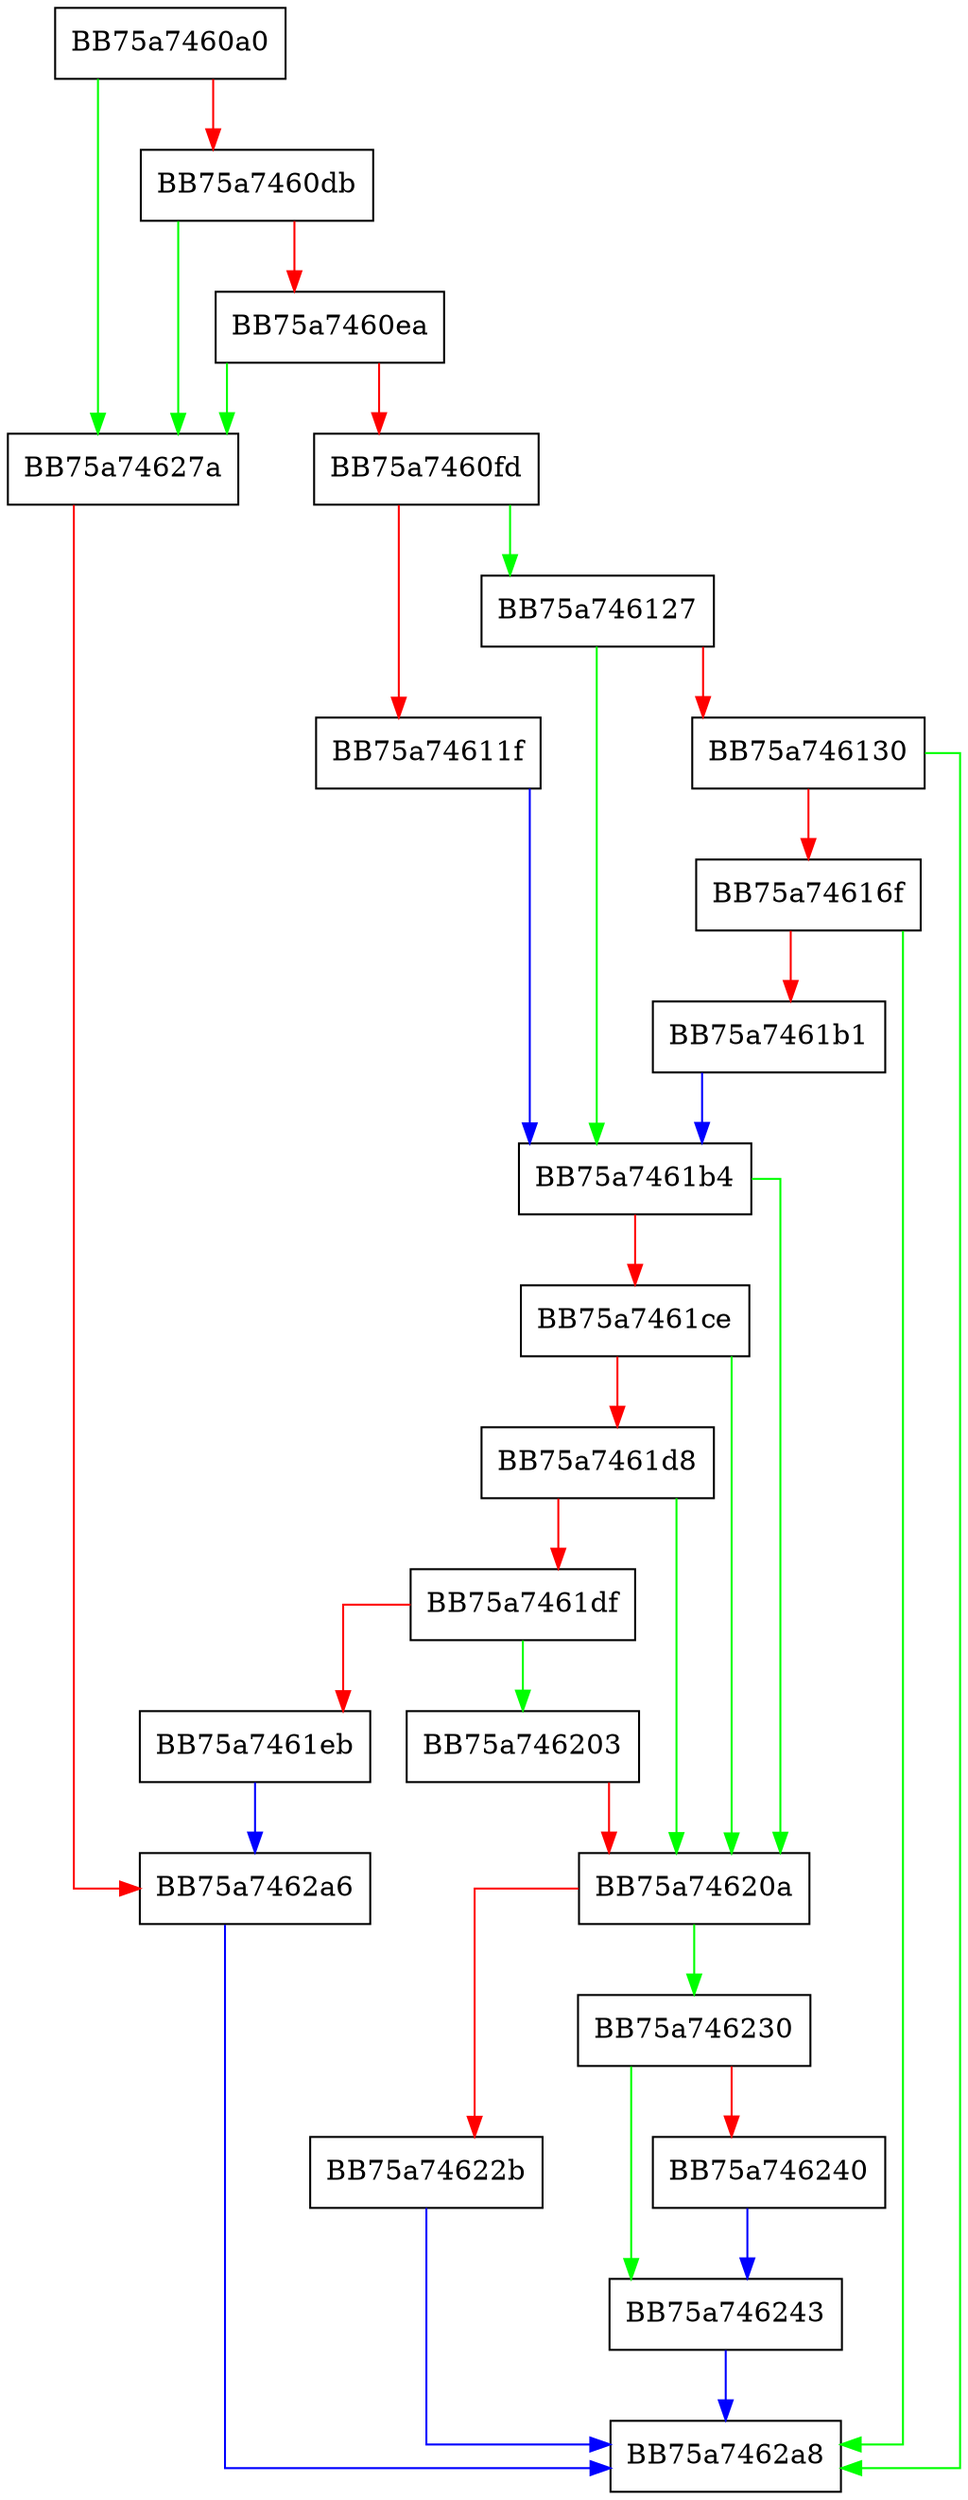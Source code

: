 digraph sqlite3CreateFunc {
  node [shape="box"];
  graph [splines=ortho];
  BB75a7460a0 -> BB75a74627a [color="green"];
  BB75a7460a0 -> BB75a7460db [color="red"];
  BB75a7460db -> BB75a74627a [color="green"];
  BB75a7460db -> BB75a7460ea [color="red"];
  BB75a7460ea -> BB75a74627a [color="green"];
  BB75a7460ea -> BB75a7460fd [color="red"];
  BB75a7460fd -> BB75a746127 [color="green"];
  BB75a7460fd -> BB75a74611f [color="red"];
  BB75a74611f -> BB75a7461b4 [color="blue"];
  BB75a746127 -> BB75a7461b4 [color="green"];
  BB75a746127 -> BB75a746130 [color="red"];
  BB75a746130 -> BB75a7462a8 [color="green"];
  BB75a746130 -> BB75a74616f [color="red"];
  BB75a74616f -> BB75a7462a8 [color="green"];
  BB75a74616f -> BB75a7461b1 [color="red"];
  BB75a7461b1 -> BB75a7461b4 [color="blue"];
  BB75a7461b4 -> BB75a74620a [color="green"];
  BB75a7461b4 -> BB75a7461ce [color="red"];
  BB75a7461ce -> BB75a74620a [color="green"];
  BB75a7461ce -> BB75a7461d8 [color="red"];
  BB75a7461d8 -> BB75a74620a [color="green"];
  BB75a7461d8 -> BB75a7461df [color="red"];
  BB75a7461df -> BB75a746203 [color="green"];
  BB75a7461df -> BB75a7461eb [color="red"];
  BB75a7461eb -> BB75a7462a6 [color="blue"];
  BB75a746203 -> BB75a74620a [color="red"];
  BB75a74620a -> BB75a746230 [color="green"];
  BB75a74620a -> BB75a74622b [color="red"];
  BB75a74622b -> BB75a7462a8 [color="blue"];
  BB75a746230 -> BB75a746243 [color="green"];
  BB75a746230 -> BB75a746240 [color="red"];
  BB75a746240 -> BB75a746243 [color="blue"];
  BB75a746243 -> BB75a7462a8 [color="blue"];
  BB75a74627a -> BB75a7462a6 [color="red"];
  BB75a7462a6 -> BB75a7462a8 [color="blue"];
}